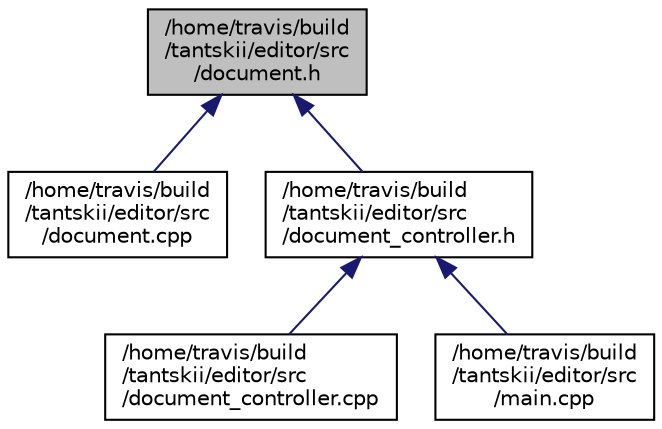 digraph "/home/travis/build/tantskii/editor/src/document.h"
{
  edge [fontname="Helvetica",fontsize="10",labelfontname="Helvetica",labelfontsize="10"];
  node [fontname="Helvetica",fontsize="10",shape=record];
  Node1 [label="/home/travis/build\l/tantskii/editor/src\l/document.h",height=0.2,width=0.4,color="black", fillcolor="grey75", style="filled", fontcolor="black"];
  Node1 -> Node2 [dir="back",color="midnightblue",fontsize="10",style="solid",fontname="Helvetica"];
  Node2 [label="/home/travis/build\l/tantskii/editor/src\l/document.cpp",height=0.2,width=0.4,color="black", fillcolor="white", style="filled",URL="$document_8cpp.html"];
  Node1 -> Node3 [dir="back",color="midnightblue",fontsize="10",style="solid",fontname="Helvetica"];
  Node3 [label="/home/travis/build\l/tantskii/editor/src\l/document_controller.h",height=0.2,width=0.4,color="black", fillcolor="white", style="filled",URL="$document__controller_8h.html",tooltip="Заголовочный файл, содержащий объявление контроллера для документов. "];
  Node3 -> Node4 [dir="back",color="midnightblue",fontsize="10",style="solid",fontname="Helvetica"];
  Node4 [label="/home/travis/build\l/tantskii/editor/src\l/document_controller.cpp",height=0.2,width=0.4,color="black", fillcolor="white", style="filled",URL="$document__controller_8cpp.html"];
  Node3 -> Node5 [dir="back",color="midnightblue",fontsize="10",style="solid",fontname="Helvetica"];
  Node5 [label="/home/travis/build\l/tantskii/editor/src\l/main.cpp",height=0.2,width=0.4,color="black", fillcolor="white", style="filled",URL="$main_8cpp.html"];
}
